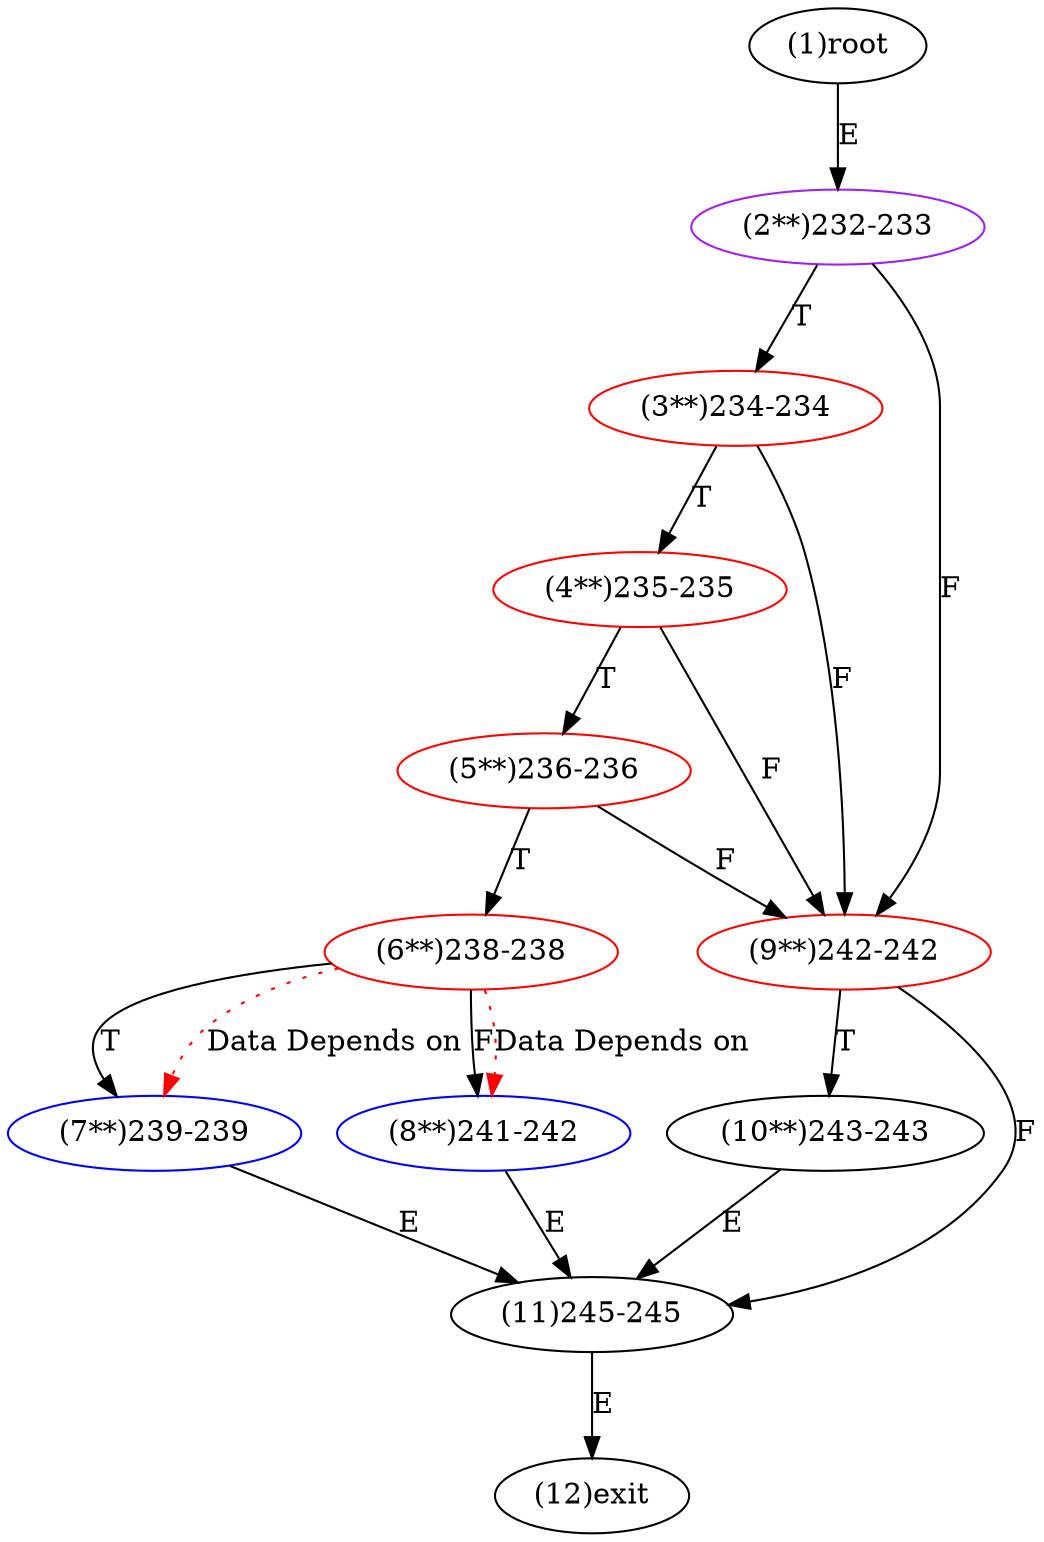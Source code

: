 digraph "" { 
1[ label="(1)root"];
2[ label="(2**)232-233",color=purple];
3[ label="(3**)234-234",color=red];
4[ label="(4**)235-235",color=red];
5[ label="(5**)236-236",color=red];
6[ label="(6**)238-238",color=red];
7[ label="(7**)239-239",color=blue];
8[ label="(8**)241-242",color=blue];
9[ label="(9**)242-242",color=red];
10[ label="(10**)243-243"];
11[ label="(11)245-245"];
12[ label="(12)exit"];
1->2[ label="E"];
2->9[ label="F"];
2->3[ label="T"];
3->9[ label="F"];
3->4[ label="T"];
4->9[ label="F"];
4->5[ label="T"];
5->9[ label="F"];
5->6[ label="T"];
6->8[ label="F"];
6->7[ label="T"];
7->11[ label="E"];
8->11[ label="E"];
9->11[ label="F"];
9->10[ label="T"];
10->11[ label="E"];
11->12[ label="E"];
6->7[ color="red" label="Data Depends on" style = dotted ];
6->8[ color="red" label="Data Depends on" style = dotted ];
}